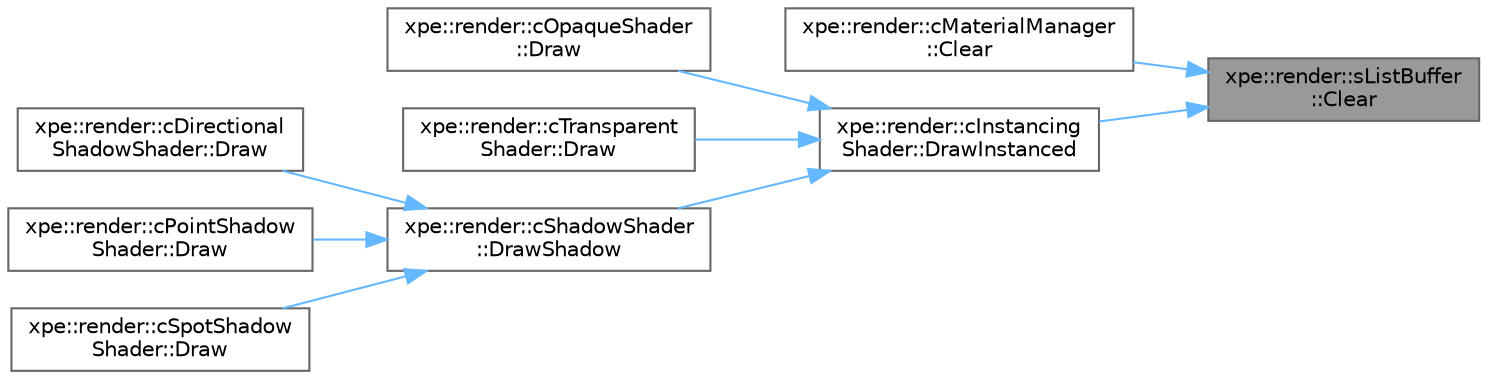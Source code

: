 digraph "xpe::render::sListBuffer::Clear"
{
 // LATEX_PDF_SIZE
  bgcolor="transparent";
  edge [fontname=Helvetica,fontsize=10,labelfontname=Helvetica,labelfontsize=10];
  node [fontname=Helvetica,fontsize=10,shape=box,height=0.2,width=0.4];
  rankdir="RL";
  Node1 [id="Node000001",label="xpe::render::sListBuffer\l::Clear",height=0.2,width=0.4,color="gray40", fillcolor="grey60", style="filled", fontcolor="black",tooltip=" "];
  Node1 -> Node2 [id="edge9_Node000001_Node000002",dir="back",color="steelblue1",style="solid",tooltip=" "];
  Node2 [id="Node000002",label="xpe::render::cMaterialManager\l::Clear",height=0.2,width=0.4,color="grey40", fillcolor="white", style="filled",URL="$classxpe_1_1render_1_1c_material_manager.html#a842944eaf29305b77e95d8b9f18c728b",tooltip=" "];
  Node1 -> Node3 [id="edge10_Node000001_Node000003",dir="back",color="steelblue1",style="solid",tooltip=" "];
  Node3 [id="Node000003",label="xpe::render::cInstancing\lShader::DrawInstanced",height=0.2,width=0.4,color="grey40", fillcolor="white", style="filled",URL="$classxpe_1_1render_1_1c_instancing_shader.html#a8aff797e93842eabe1565da005bad1f9",tooltip=" "];
  Node3 -> Node4 [id="edge11_Node000003_Node000004",dir="back",color="steelblue1",style="solid",tooltip=" "];
  Node4 [id="Node000004",label="xpe::render::cOpaqueShader\l::Draw",height=0.2,width=0.4,color="grey40", fillcolor="white", style="filled",URL="$classxpe_1_1render_1_1c_opaque_shader.html#a7b7b6a8e853bb0188f55d26cc5ce23e4",tooltip=" "];
  Node3 -> Node5 [id="edge12_Node000003_Node000005",dir="back",color="steelblue1",style="solid",tooltip=" "];
  Node5 [id="Node000005",label="xpe::render::cTransparent\lShader::Draw",height=0.2,width=0.4,color="grey40", fillcolor="white", style="filled",URL="$classxpe_1_1render_1_1c_transparent_shader.html#a41136b4dbad82e1306bed55c264f3772",tooltip=" "];
  Node3 -> Node6 [id="edge13_Node000003_Node000006",dir="back",color="steelblue1",style="solid",tooltip=" "];
  Node6 [id="Node000006",label="xpe::render::cShadowShader\l::DrawShadow",height=0.2,width=0.4,color="grey40", fillcolor="white", style="filled",URL="$classxpe_1_1render_1_1c_shadow_shader.html#a96fe11cf22a10fcc79bd896e3237ae59",tooltip=" "];
  Node6 -> Node7 [id="edge14_Node000006_Node000007",dir="back",color="steelblue1",style="solid",tooltip=" "];
  Node7 [id="Node000007",label="xpe::render::cDirectional\lShadowShader::Draw",height=0.2,width=0.4,color="grey40", fillcolor="white", style="filled",URL="$classxpe_1_1render_1_1c_directional_shadow_shader.html#af7c943a5a94f8f5b5d9def4b96b418e8",tooltip=" "];
  Node6 -> Node8 [id="edge15_Node000006_Node000008",dir="back",color="steelblue1",style="solid",tooltip=" "];
  Node8 [id="Node000008",label="xpe::render::cPointShadow\lShader::Draw",height=0.2,width=0.4,color="grey40", fillcolor="white", style="filled",URL="$classxpe_1_1render_1_1c_point_shadow_shader.html#a1113634e6e17cea7bea8395707aa809b",tooltip=" "];
  Node6 -> Node9 [id="edge16_Node000006_Node000009",dir="back",color="steelblue1",style="solid",tooltip=" "];
  Node9 [id="Node000009",label="xpe::render::cSpotShadow\lShader::Draw",height=0.2,width=0.4,color="grey40", fillcolor="white", style="filled",URL="$classxpe_1_1render_1_1c_spot_shadow_shader.html#a110c7db6532938ddfb6a93f0a48b8439",tooltip=" "];
}
